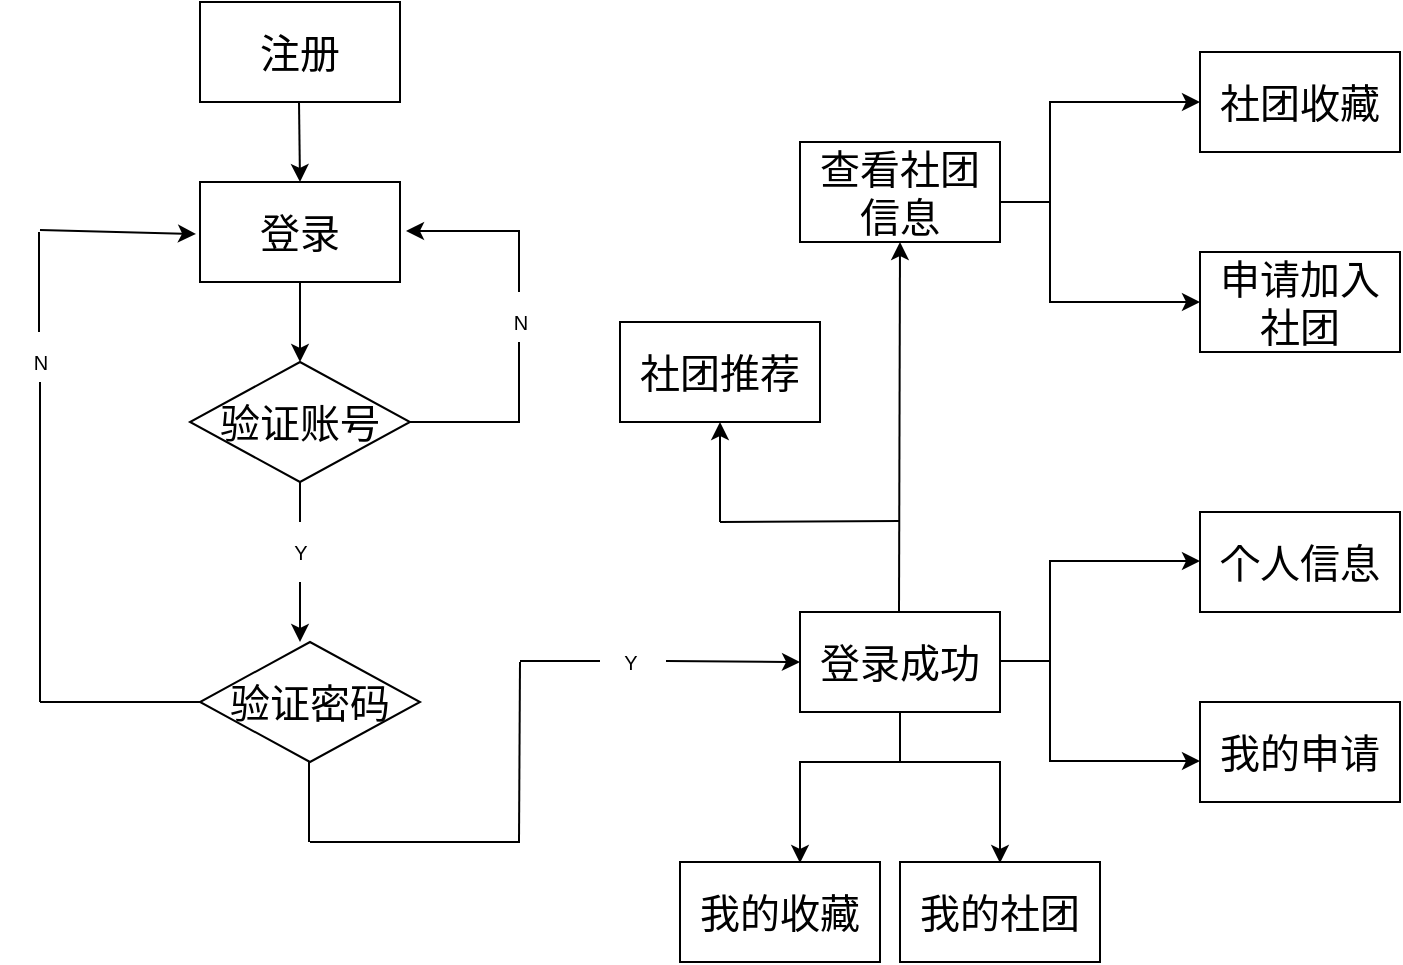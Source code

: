<mxfile version="10.6.1" type="github"><diagram id="QGfE6tiWKxZaJpD5HgqX" name="Page-1"><mxGraphModel dx="947" dy="533" grid="1" gridSize="10" guides="1" tooltips="1" connect="1" arrows="1" fold="1" page="1" pageScale="1" pageWidth="827" pageHeight="1169" math="0" shadow="0"><root><mxCell id="0"/><mxCell id="1" parent="0"/><mxCell id="E8wf1cDhmy324JM0ShqJ-1" value="注册" style="rounded=0;whiteSpace=wrap;html=1;fontSize=20;" parent="1" vertex="1"><mxGeometry x="120" y="140" width="100" height="50" as="geometry"/></mxCell><mxCell id="E8wf1cDhmy324JM0ShqJ-2" value="" style="endArrow=classic;html=1;fontSize=20;" parent="1" edge="1"><mxGeometry width="50" height="50" relative="1" as="geometry"><mxPoint x="169.5" y="190" as="sourcePoint"/><mxPoint x="170" y="230" as="targetPoint"/></mxGeometry></mxCell><mxCell id="E8wf1cDhmy324JM0ShqJ-3" value="登录" style="rounded=0;whiteSpace=wrap;html=1;fontSize=20;" parent="1" vertex="1"><mxGeometry x="120" y="230" width="100" height="50" as="geometry"/></mxCell><mxCell id="E8wf1cDhmy324JM0ShqJ-4" value="" style="endArrow=classic;html=1;fontSize=20;" parent="1" edge="1"><mxGeometry width="50" height="50" relative="1" as="geometry"><mxPoint x="170" y="280" as="sourcePoint"/><mxPoint x="170" y="320" as="targetPoint"/></mxGeometry></mxCell><mxCell id="E8wf1cDhmy324JM0ShqJ-6" value="验证账号" style="rhombus;whiteSpace=wrap;html=1;fontSize=20;" parent="1" vertex="1"><mxGeometry x="115" y="320" width="110" height="60" as="geometry"/></mxCell><mxCell id="E8wf1cDhmy324JM0ShqJ-7" value="" style="endArrow=classic;html=1;fontSize=20;" parent="1" edge="1"><mxGeometry width="50" height="50" relative="1" as="geometry"><mxPoint x="170" y="430" as="sourcePoint"/><mxPoint x="170" y="460" as="targetPoint"/></mxGeometry></mxCell><mxCell id="E8wf1cDhmy324JM0ShqJ-8" value="Y" style="text;html=1;resizable=0;autosize=1;align=center;verticalAlign=middle;points=[];fillColor=none;strokeColor=none;rounded=0;fontSize=10;" parent="1" vertex="1"><mxGeometry x="155" y="400" width="30" height="30" as="geometry"/></mxCell><mxCell id="E8wf1cDhmy324JM0ShqJ-10" value="" style="endArrow=none;html=1;fontSize=15;" parent="1" edge="1"><mxGeometry width="50" height="50" relative="1" as="geometry"><mxPoint x="170" y="400" as="sourcePoint"/><mxPoint x="170" y="380" as="targetPoint"/></mxGeometry></mxCell><mxCell id="E8wf1cDhmy324JM0ShqJ-15" value="验证密码" style="rhombus;whiteSpace=wrap;html=1;fontSize=20;" parent="1" vertex="1"><mxGeometry x="120" y="460" width="110" height="60" as="geometry"/></mxCell><mxCell id="E8wf1cDhmy324JM0ShqJ-18" value="" style="endArrow=none;html=1;fontSize=10;" parent="1" edge="1"><mxGeometry width="50" height="50" relative="1" as="geometry"><mxPoint x="225" y="350" as="sourcePoint"/><mxPoint x="280" y="350" as="targetPoint"/></mxGeometry></mxCell><mxCell id="E8wf1cDhmy324JM0ShqJ-19" value="" style="endArrow=none;html=1;fontSize=10;" parent="1" edge="1"><mxGeometry width="50" height="50" relative="1" as="geometry"><mxPoint x="279.5" y="350" as="sourcePoint"/><mxPoint x="279.5" y="310" as="targetPoint"/></mxGeometry></mxCell><mxCell id="E8wf1cDhmy324JM0ShqJ-23" value="&lt;div style=&quot;text-align: left&quot;&gt;&lt;span&gt;N&lt;/span&gt;&lt;/div&gt;" style="text;html=1;resizable=0;autosize=1;align=center;verticalAlign=middle;points=[];fillColor=none;strokeColor=none;rounded=0;fontSize=10;" parent="1" vertex="1"><mxGeometry x="265" y="290" width="30" height="20" as="geometry"/></mxCell><mxCell id="E8wf1cDhmy324JM0ShqJ-27" value="" style="endArrow=none;html=1;fontSize=10;entryX=0;entryY=0.5;entryDx=0;entryDy=0;" parent="1" target="E8wf1cDhmy324JM0ShqJ-15" edge="1"><mxGeometry width="50" height="50" relative="1" as="geometry"><mxPoint x="40" y="490" as="sourcePoint"/><mxPoint x="110" y="490" as="targetPoint"/></mxGeometry></mxCell><mxCell id="E8wf1cDhmy324JM0ShqJ-28" value="" style="endArrow=none;html=1;fontSize=10;" parent="1" edge="1"><mxGeometry width="50" height="50" relative="1" as="geometry"><mxPoint x="40" y="490" as="sourcePoint"/><mxPoint x="40" y="330" as="targetPoint"/></mxGeometry></mxCell><mxCell id="E8wf1cDhmy324JM0ShqJ-29" value="&lt;div style=&quot;text-align: left&quot;&gt;&lt;span&gt;&amp;nbsp; N&amp;nbsp;&amp;nbsp;&lt;/span&gt;&lt;/div&gt;" style="text;html=1;resizable=0;autosize=1;align=center;verticalAlign=middle;points=[];fillColor=none;strokeColor=none;rounded=0;fontSize=10;" parent="1" vertex="1"><mxGeometry x="20" y="310" width="40" height="20" as="geometry"/></mxCell><mxCell id="E8wf1cDhmy324JM0ShqJ-32" value="" style="endArrow=none;html=1;fontSize=10;" parent="1" edge="1"><mxGeometry width="50" height="50" relative="1" as="geometry"><mxPoint x="39.5" y="305" as="sourcePoint"/><mxPoint x="39.5" y="255" as="targetPoint"/></mxGeometry></mxCell><mxCell id="E8wf1cDhmy324JM0ShqJ-33" value="" style="endArrow=classic;html=1;fontSize=10;" parent="1" edge="1"><mxGeometry width="50" height="50" relative="1" as="geometry"><mxPoint x="40" y="254" as="sourcePoint"/><mxPoint x="118" y="256" as="targetPoint"/></mxGeometry></mxCell><mxCell id="E8wf1cDhmy324JM0ShqJ-37" value="" style="endArrow=none;html=1;fontSize=10;" parent="1" edge="1"><mxGeometry width="50" height="50" relative="1" as="geometry"><mxPoint x="279.5" y="285" as="sourcePoint"/><mxPoint x="279.5" y="255" as="targetPoint"/></mxGeometry></mxCell><mxCell id="E8wf1cDhmy324JM0ShqJ-38" value="" style="endArrow=classic;html=1;fontSize=10;" parent="1" edge="1"><mxGeometry width="50" height="50" relative="1" as="geometry"><mxPoint x="280" y="254.5" as="sourcePoint"/><mxPoint x="223" y="254.5" as="targetPoint"/></mxGeometry></mxCell><mxCell id="E8wf1cDhmy324JM0ShqJ-40" value="" style="endArrow=none;html=1;fontSize=10;" parent="1" edge="1"><mxGeometry width="50" height="50" relative="1" as="geometry"><mxPoint x="174.5" y="560" as="sourcePoint"/><mxPoint x="174.5" y="520" as="targetPoint"/></mxGeometry></mxCell><mxCell id="E8wf1cDhmy324JM0ShqJ-41" value="" style="endArrow=none;html=1;fontSize=10;" parent="1" edge="1"><mxGeometry width="50" height="50" relative="1" as="geometry"><mxPoint x="175" y="560" as="sourcePoint"/><mxPoint x="280" y="560" as="targetPoint"/></mxGeometry></mxCell><mxCell id="E8wf1cDhmy324JM0ShqJ-42" value="" style="endArrow=none;html=1;fontSize=10;" parent="1" edge="1"><mxGeometry width="50" height="50" relative="1" as="geometry"><mxPoint x="279.5" y="560" as="sourcePoint"/><mxPoint x="280" y="470" as="targetPoint"/></mxGeometry></mxCell><mxCell id="E8wf1cDhmy324JM0ShqJ-43" value="" style="endArrow=none;html=1;fontSize=10;" parent="1" edge="1"><mxGeometry width="50" height="50" relative="1" as="geometry"><mxPoint x="280" y="469.5" as="sourcePoint"/><mxPoint x="320" y="469.5" as="targetPoint"/></mxGeometry></mxCell><mxCell id="E8wf1cDhmy324JM0ShqJ-44" value="Y" style="text;html=1;resizable=0;autosize=1;align=center;verticalAlign=middle;points=[];fillColor=none;strokeColor=none;rounded=0;fontSize=10;" parent="1" vertex="1"><mxGeometry x="320" y="455" width="30" height="30" as="geometry"/></mxCell><mxCell id="C97HlRwfRmXBNcccZhD_-1" value="" style="endArrow=classic;html=1;fontSize=10;" edge="1" parent="1"><mxGeometry width="50" height="50" relative="1" as="geometry"><mxPoint x="353" y="469.5" as="sourcePoint"/><mxPoint x="420" y="470" as="targetPoint"/></mxGeometry></mxCell><mxCell id="C97HlRwfRmXBNcccZhD_-3" value="登录成功" style="rounded=0;whiteSpace=wrap;html=1;fontSize=20;" vertex="1" parent="1"><mxGeometry x="420" y="445" width="100" height="50" as="geometry"/></mxCell><mxCell id="C97HlRwfRmXBNcccZhD_-4" value="" style="endArrow=classic;html=1;fontSize=10;" edge="1" parent="1"><mxGeometry width="50" height="50" relative="1" as="geometry"><mxPoint x="469.5" y="445" as="sourcePoint"/><mxPoint x="470" y="260" as="targetPoint"/></mxGeometry></mxCell><mxCell id="C97HlRwfRmXBNcccZhD_-6" value="查看社团信息" style="rounded=0;whiteSpace=wrap;html=1;fontSize=20;" vertex="1" parent="1"><mxGeometry x="420" y="210" width="100" height="50" as="geometry"/></mxCell><mxCell id="C97HlRwfRmXBNcccZhD_-7" value="" style="endArrow=none;html=1;fontSize=10;" edge="1" parent="1"><mxGeometry width="50" height="50" relative="1" as="geometry"><mxPoint x="380" y="400" as="sourcePoint"/><mxPoint x="470" y="399.5" as="targetPoint"/></mxGeometry></mxCell><mxCell id="C97HlRwfRmXBNcccZhD_-8" value="" style="endArrow=classic;html=1;fontSize=10;" edge="1" parent="1"><mxGeometry width="50" height="50" relative="1" as="geometry"><mxPoint x="380" y="400" as="sourcePoint"/><mxPoint x="380" y="350" as="targetPoint"/></mxGeometry></mxCell><mxCell id="C97HlRwfRmXBNcccZhD_-9" value="社团推荐" style="rounded=0;whiteSpace=wrap;html=1;fontSize=20;" vertex="1" parent="1"><mxGeometry x="330" y="300" width="100" height="50" as="geometry"/></mxCell><mxCell id="C97HlRwfRmXBNcccZhD_-10" value="" style="strokeWidth=1;shape=mxgraph.flowchart.annotation_2;align=left;fontSize=10;fontStyle=0;html=1;fontColor=#000000;" vertex="1" parent="1"><mxGeometry x="520" y="190" width="50" height="100" as="geometry"/></mxCell><mxCell id="C97HlRwfRmXBNcccZhD_-12" value="" style="endArrow=classic;html=1;fontSize=10;" edge="1" parent="1"><mxGeometry width="50" height="50" relative="1" as="geometry"><mxPoint x="570" y="190" as="sourcePoint"/><mxPoint x="620" y="190" as="targetPoint"/></mxGeometry></mxCell><mxCell id="C97HlRwfRmXBNcccZhD_-13" value="" style="endArrow=classic;html=1;fontSize=10;" edge="1" parent="1"><mxGeometry width="50" height="50" relative="1" as="geometry"><mxPoint x="570" y="290" as="sourcePoint"/><mxPoint x="620" y="290" as="targetPoint"/></mxGeometry></mxCell><mxCell id="C97HlRwfRmXBNcccZhD_-14" value="社团收藏" style="rounded=0;whiteSpace=wrap;html=1;fontSize=20;" vertex="1" parent="1"><mxGeometry x="620" y="165" width="100" height="50" as="geometry"/></mxCell><mxCell id="C97HlRwfRmXBNcccZhD_-15" value="申请加入社团" style="rounded=0;whiteSpace=wrap;html=1;fontSize=20;" vertex="1" parent="1"><mxGeometry x="620" y="265" width="100" height="50" as="geometry"/></mxCell><mxCell id="C97HlRwfRmXBNcccZhD_-18" value="" style="strokeWidth=1;shape=mxgraph.flowchart.annotation_2;align=left;fontSize=10;fontStyle=0;html=1;fontColor=#000000;" vertex="1" parent="1"><mxGeometry x="520" y="419.5" width="50" height="100" as="geometry"/></mxCell><mxCell id="C97HlRwfRmXBNcccZhD_-19" value="" style="endArrow=classic;html=1;fontSize=10;" edge="1" parent="1"><mxGeometry width="50" height="50" relative="1" as="geometry"><mxPoint x="570" y="419.5" as="sourcePoint"/><mxPoint x="620" y="419.5" as="targetPoint"/></mxGeometry></mxCell><mxCell id="C97HlRwfRmXBNcccZhD_-20" value="" style="endArrow=classic;html=1;fontSize=10;" edge="1" parent="1"><mxGeometry width="50" height="50" relative="1" as="geometry"><mxPoint x="570" y="519.5" as="sourcePoint"/><mxPoint x="620" y="519.5" as="targetPoint"/></mxGeometry></mxCell><mxCell id="C97HlRwfRmXBNcccZhD_-21" value="个人信息" style="rounded=0;whiteSpace=wrap;html=1;fontSize=20;" vertex="1" parent="1"><mxGeometry x="620" y="395" width="100" height="50" as="geometry"/></mxCell><mxCell id="C97HlRwfRmXBNcccZhD_-22" value="我的申请" style="rounded=0;whiteSpace=wrap;html=1;fontSize=20;" vertex="1" parent="1"><mxGeometry x="620" y="490" width="100" height="50" as="geometry"/></mxCell><mxCell id="C97HlRwfRmXBNcccZhD_-25" value="" style="endArrow=classic;html=1;fontSize=10;" edge="1" parent="1"><mxGeometry width="50" height="50" relative="1" as="geometry"><mxPoint x="420" y="540" as="sourcePoint"/><mxPoint x="420" y="570.5" as="targetPoint"/></mxGeometry></mxCell><mxCell id="C97HlRwfRmXBNcccZhD_-23" value="" style="strokeWidth=1;shape=mxgraph.flowchart.annotation_2;align=left;fontSize=10;fontStyle=0;html=1;fontColor=#000000;rotation=90;" vertex="1" parent="1"><mxGeometry x="445" y="470" width="50" height="100" as="geometry"/></mxCell><mxCell id="C97HlRwfRmXBNcccZhD_-27" value="" style="endArrow=classic;html=1;fontSize=10;" edge="1" parent="1"><mxGeometry width="50" height="50" relative="1" as="geometry"><mxPoint x="520" y="540" as="sourcePoint"/><mxPoint x="520" y="570.5" as="targetPoint"/></mxGeometry></mxCell><mxCell id="C97HlRwfRmXBNcccZhD_-28" value="我的收藏" style="rounded=0;whiteSpace=wrap;html=1;fontSize=20;" vertex="1" parent="1"><mxGeometry x="360" y="570" width="100" height="50" as="geometry"/></mxCell><mxCell id="C97HlRwfRmXBNcccZhD_-29" value="我的社团" style="rounded=0;whiteSpace=wrap;html=1;fontSize=20;" vertex="1" parent="1"><mxGeometry x="470" y="570" width="100" height="50" as="geometry"/></mxCell></root></mxGraphModel></diagram></mxfile>